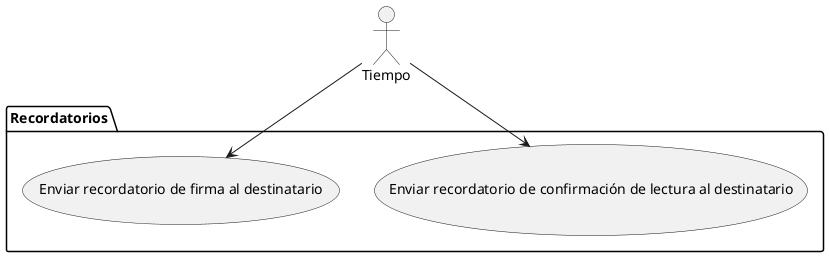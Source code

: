 @startuml manejoNotificaciones
actor "Tiempo" as Tiempo

package "Recordatorios" {
    usecase "Enviar recordatorio de confirmación de lectura al destinatario" as R1
    usecase "Enviar recordatorio de firma al destinatario" as R2
}

Tiempo --> R1
Tiempo --> R2
@enduml
